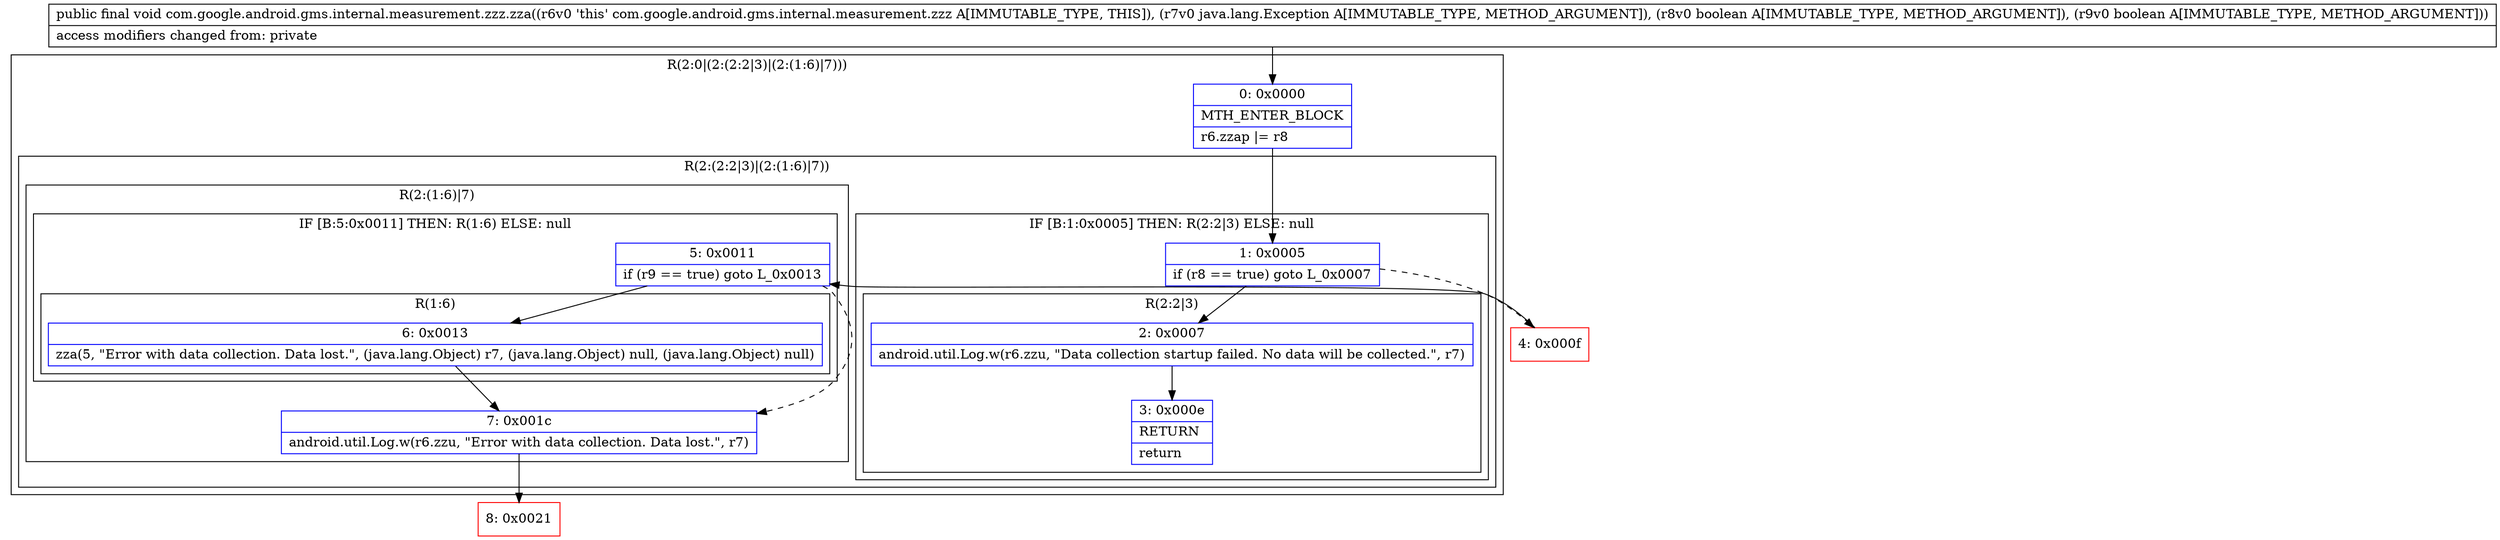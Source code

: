 digraph "CFG forcom.google.android.gms.internal.measurement.zzz.zza(Ljava\/lang\/Exception;ZZ)V" {
subgraph cluster_Region_1514505020 {
label = "R(2:0|(2:(2:2|3)|(2:(1:6)|7)))";
node [shape=record,color=blue];
Node_0 [shape=record,label="{0\:\ 0x0000|MTH_ENTER_BLOCK\l|r6.zzap \|= r8\l}"];
subgraph cluster_Region_2098259968 {
label = "R(2:(2:2|3)|(2:(1:6)|7))";
node [shape=record,color=blue];
subgraph cluster_IfRegion_1333216548 {
label = "IF [B:1:0x0005] THEN: R(2:2|3) ELSE: null";
node [shape=record,color=blue];
Node_1 [shape=record,label="{1\:\ 0x0005|if (r8 == true) goto L_0x0007\l}"];
subgraph cluster_Region_219739480 {
label = "R(2:2|3)";
node [shape=record,color=blue];
Node_2 [shape=record,label="{2\:\ 0x0007|android.util.Log.w(r6.zzu, \"Data collection startup failed. No data will be collected.\", r7)\l}"];
Node_3 [shape=record,label="{3\:\ 0x000e|RETURN\l|return\l}"];
}
}
subgraph cluster_Region_2075315108 {
label = "R(2:(1:6)|7)";
node [shape=record,color=blue];
subgraph cluster_IfRegion_18377786 {
label = "IF [B:5:0x0011] THEN: R(1:6) ELSE: null";
node [shape=record,color=blue];
Node_5 [shape=record,label="{5\:\ 0x0011|if (r9 == true) goto L_0x0013\l}"];
subgraph cluster_Region_1957910360 {
label = "R(1:6)";
node [shape=record,color=blue];
Node_6 [shape=record,label="{6\:\ 0x0013|zza(5, \"Error with data collection. Data lost.\", (java.lang.Object) r7, (java.lang.Object) null, (java.lang.Object) null)\l}"];
}
}
Node_7 [shape=record,label="{7\:\ 0x001c|android.util.Log.w(r6.zzu, \"Error with data collection. Data lost.\", r7)\l}"];
}
}
}
Node_4 [shape=record,color=red,label="{4\:\ 0x000f}"];
Node_8 [shape=record,color=red,label="{8\:\ 0x0021}"];
MethodNode[shape=record,label="{public final void com.google.android.gms.internal.measurement.zzz.zza((r6v0 'this' com.google.android.gms.internal.measurement.zzz A[IMMUTABLE_TYPE, THIS]), (r7v0 java.lang.Exception A[IMMUTABLE_TYPE, METHOD_ARGUMENT]), (r8v0 boolean A[IMMUTABLE_TYPE, METHOD_ARGUMENT]), (r9v0 boolean A[IMMUTABLE_TYPE, METHOD_ARGUMENT]))  | access modifiers changed from: private\l}"];
MethodNode -> Node_0;
Node_0 -> Node_1;
Node_1 -> Node_2;
Node_1 -> Node_4[style=dashed];
Node_2 -> Node_3;
Node_5 -> Node_6;
Node_5 -> Node_7[style=dashed];
Node_6 -> Node_7;
Node_7 -> Node_8;
Node_4 -> Node_5;
}

